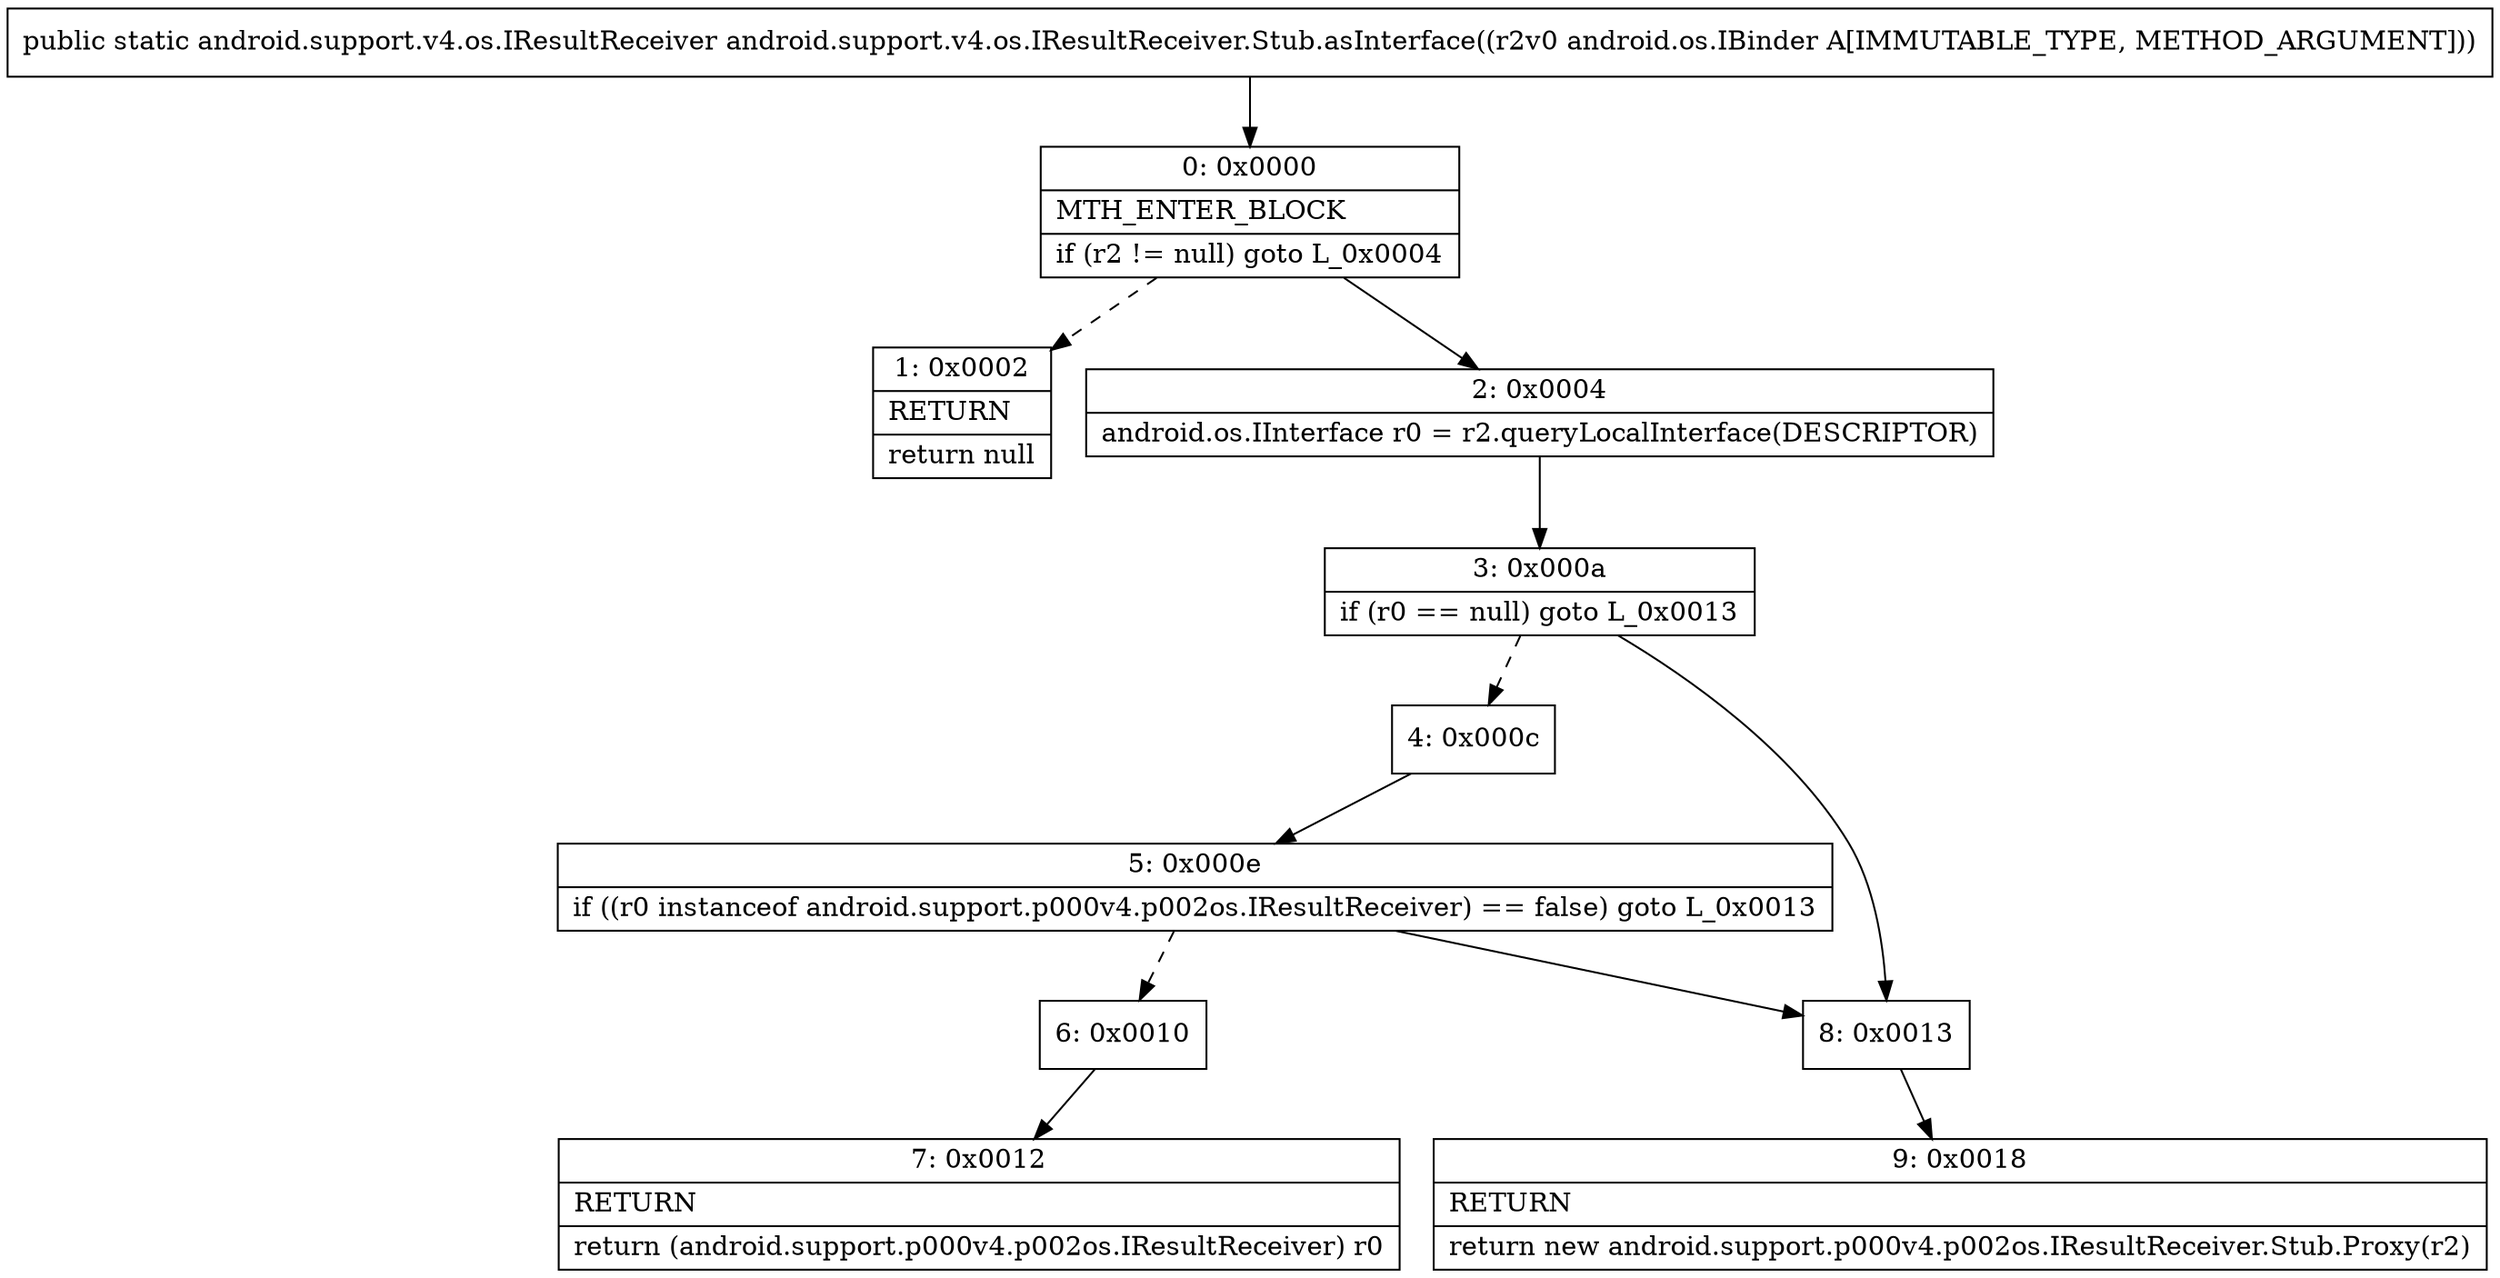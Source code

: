 digraph "CFG forandroid.support.v4.os.IResultReceiver.Stub.asInterface(Landroid\/os\/IBinder;)Landroid\/support\/v4\/os\/IResultReceiver;" {
Node_0 [shape=record,label="{0\:\ 0x0000|MTH_ENTER_BLOCK\l|if (r2 != null) goto L_0x0004\l}"];
Node_1 [shape=record,label="{1\:\ 0x0002|RETURN\l|return null\l}"];
Node_2 [shape=record,label="{2\:\ 0x0004|android.os.IInterface r0 = r2.queryLocalInterface(DESCRIPTOR)\l}"];
Node_3 [shape=record,label="{3\:\ 0x000a|if (r0 == null) goto L_0x0013\l}"];
Node_4 [shape=record,label="{4\:\ 0x000c}"];
Node_5 [shape=record,label="{5\:\ 0x000e|if ((r0 instanceof android.support.p000v4.p002os.IResultReceiver) == false) goto L_0x0013\l}"];
Node_6 [shape=record,label="{6\:\ 0x0010}"];
Node_7 [shape=record,label="{7\:\ 0x0012|RETURN\l|return (android.support.p000v4.p002os.IResultReceiver) r0\l}"];
Node_8 [shape=record,label="{8\:\ 0x0013}"];
Node_9 [shape=record,label="{9\:\ 0x0018|RETURN\l|return new android.support.p000v4.p002os.IResultReceiver.Stub.Proxy(r2)\l}"];
MethodNode[shape=record,label="{public static android.support.v4.os.IResultReceiver android.support.v4.os.IResultReceiver.Stub.asInterface((r2v0 android.os.IBinder A[IMMUTABLE_TYPE, METHOD_ARGUMENT])) }"];
MethodNode -> Node_0;
Node_0 -> Node_1[style=dashed];
Node_0 -> Node_2;
Node_2 -> Node_3;
Node_3 -> Node_4[style=dashed];
Node_3 -> Node_8;
Node_4 -> Node_5;
Node_5 -> Node_6[style=dashed];
Node_5 -> Node_8;
Node_6 -> Node_7;
Node_8 -> Node_9;
}

